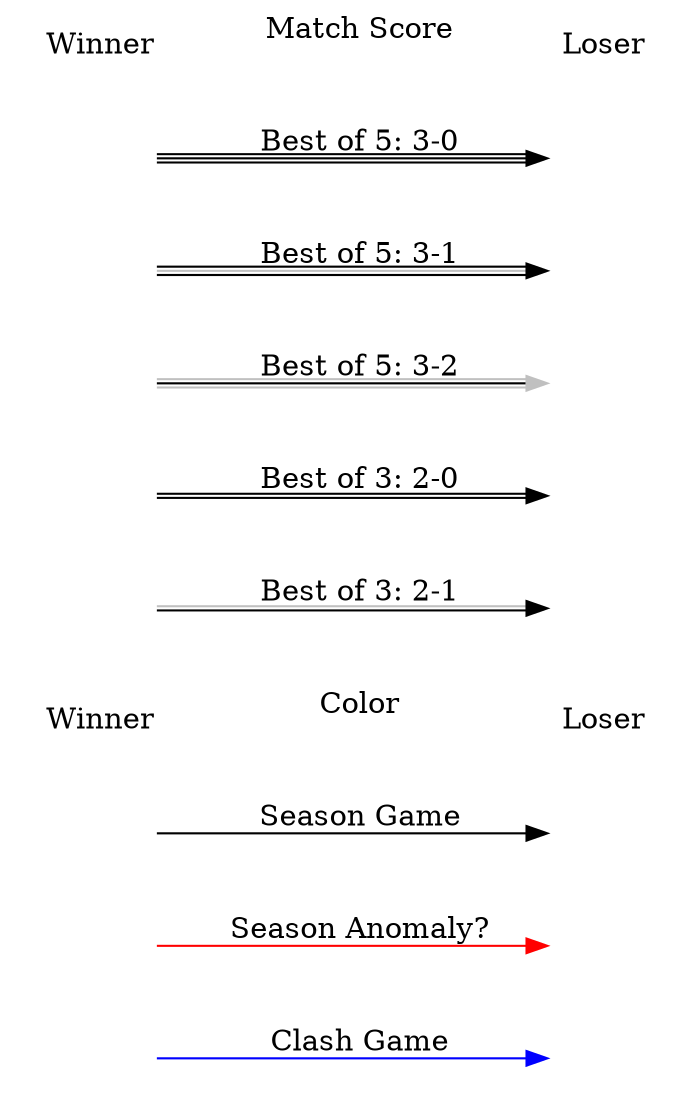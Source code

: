 digraph legend {
	node [ color="white" label="" ] 
	rankdir="LR";

	t	->	u	[ color="blue"	label="Clash Game" ]
	q	->	s	[ color="red"	label="Season Anomaly?" ]
	o	->	p	[ color="black" label="Season Game" ]

	m [ label="Winner" ]
	n [ label="Loser" ]
	m	->  n	[ color="white" label="Color"]

	k	->	l	[ color="black:gray" label="Best of 3: 2-1" ]
	i	->	j	[ color="black:black" label="Best of 3: 2-0" ]

	c	->	d	[ color="gray:black:gray" label="Best of 5: 3-2" ]
	e	->	f	[ color="black:gray:black" label="Best of 5: 3-1" ]
	g	->	h	[ color="black:black:black" label="Best of 5: 3-0" ]

	a [ label="Winner" ]
	b [ label="Loser" ]
	a	->  b	[ color="white" label="Match Score"]
}
